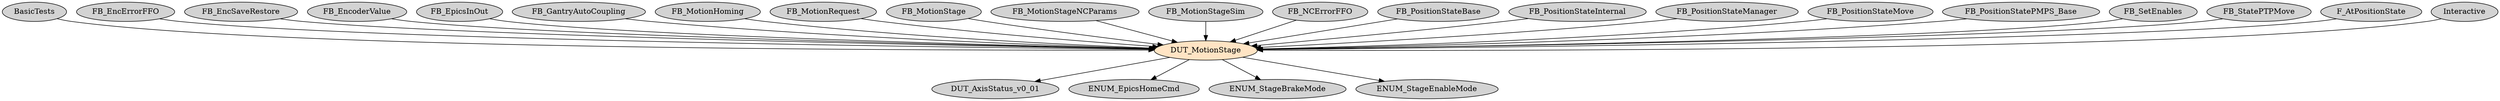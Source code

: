 digraph DUT_MotionStage {
     node [style=filled]
    DUT_MotionStage [fillcolor = bisque];
    BasicTests -> DUT_MotionStage;
    DUT_MotionStage -> DUT_AxisStatus_v0_01;
    DUT_MotionStage -> ENUM_EpicsHomeCmd;
    DUT_MotionStage -> ENUM_StageBrakeMode;
    DUT_MotionStage -> ENUM_StageEnableMode;
    FB_EncErrorFFO -> DUT_MotionStage;
    FB_EncSaveRestore -> DUT_MotionStage;
    FB_EncoderValue -> DUT_MotionStage;
    FB_EpicsInOut -> DUT_MotionStage;
    FB_GantryAutoCoupling -> DUT_MotionStage;
    FB_MotionHoming -> DUT_MotionStage;
    FB_MotionRequest -> DUT_MotionStage;
    FB_MotionStage -> DUT_MotionStage;
    FB_MotionStageNCParams -> DUT_MotionStage;
    FB_MotionStageSim -> DUT_MotionStage;
    FB_NCErrorFFO -> DUT_MotionStage;
    FB_PositionStateBase -> DUT_MotionStage;
    FB_PositionStateInternal -> DUT_MotionStage;
    FB_PositionStateManager -> DUT_MotionStage;
    FB_PositionStateMove -> DUT_MotionStage;
    FB_PositionStatePMPS_Base -> DUT_MotionStage;
    FB_SetEnables -> DUT_MotionStage;
    FB_StatePTPMove -> DUT_MotionStage;
    F_AtPositionState -> DUT_MotionStage;
    Interactive -> DUT_MotionStage;
}

